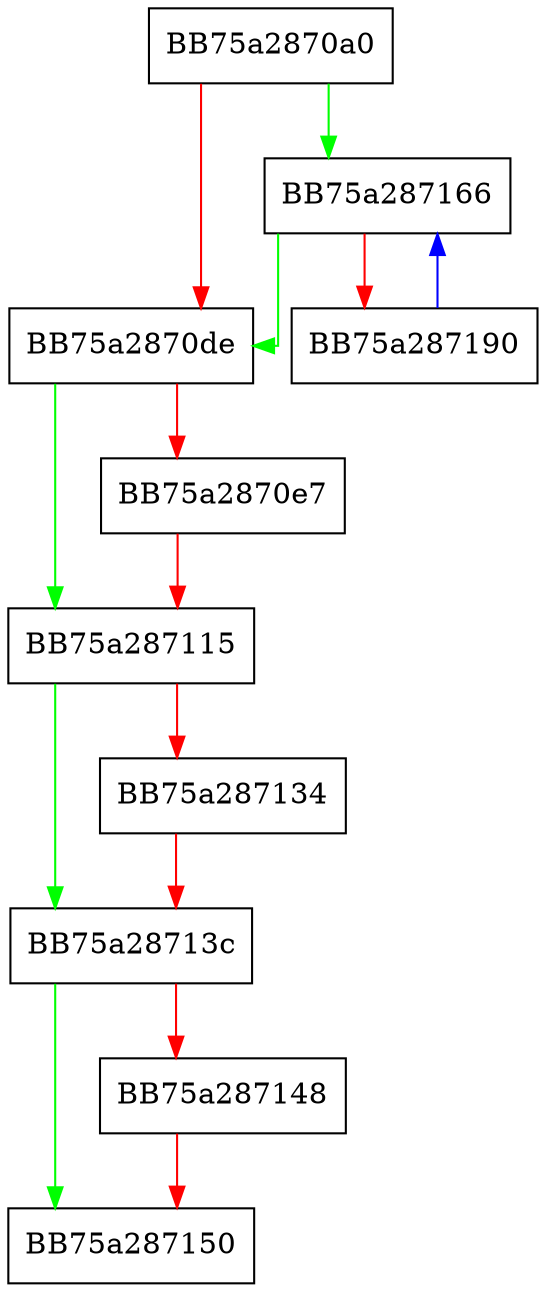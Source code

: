 digraph sqlite3VdbeClearObject {
  node [shape="box"];
  graph [splines=ortho];
  BB75a2870a0 -> BB75a287166 [color="green"];
  BB75a2870a0 -> BB75a2870de [color="red"];
  BB75a2870de -> BB75a287115 [color="green"];
  BB75a2870de -> BB75a2870e7 [color="red"];
  BB75a2870e7 -> BB75a287115 [color="red"];
  BB75a287115 -> BB75a28713c [color="green"];
  BB75a287115 -> BB75a287134 [color="red"];
  BB75a287134 -> BB75a28713c [color="red"];
  BB75a28713c -> BB75a287150 [color="green"];
  BB75a28713c -> BB75a287148 [color="red"];
  BB75a287148 -> BB75a287150 [color="red"];
  BB75a287166 -> BB75a2870de [color="green"];
  BB75a287166 -> BB75a287190 [color="red"];
  BB75a287190 -> BB75a287166 [color="blue"];
}